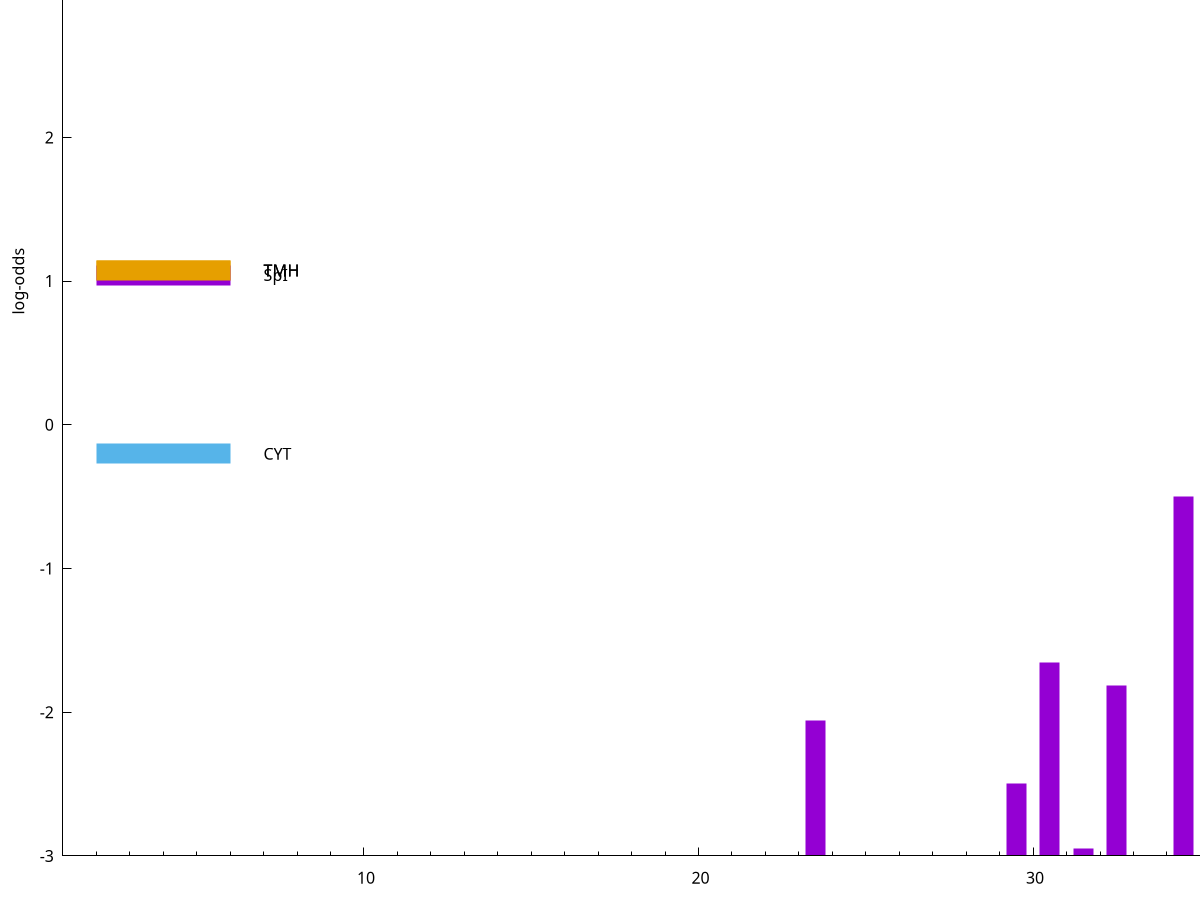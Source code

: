 set title "LipoP predictions for SPy_1892"
set size 2., 1.4
set xrange [1:70] 
set mxtics 10
set yrange [-3:5]
set y2range [0:8]
set ylabel "log-odds"
set term postscript eps color solid "Helvetica" 30
set output "SPy_1892.eps"
set arrow from 2,1.07363 to 6,1.07363 nohead lt 4 lw 20
set label "TMH" at 7,1.07363
set arrow from 2,1.04215 to 6,1.04215 nohead lt 1 lw 20
set label "SpI" at 7,1.04215
set arrow from 2,-0.200913 to 6,-0.200913 nohead lt 3 lw 20
set label "CYT" at 7,-0.200913
set arrow from 2,1.07363 to 6,1.07363 nohead lt 4 lw 20
set label "TMH" at 7,1.07363
# NOTE: The scores below are the log-odds scores with the threshold
# NOTE: subtracted (a hack to make gnuplot make the histogram all
# NOTE: look nice).
plot "-" axes x1y2 title "" with impulses lt 1 lw 20
34.500000 2.498190
30.500000 1.345320
32.500000 1.187580
23.500000 0.943380
29.500000 0.506940
31.500000 0.048830
e
exit

